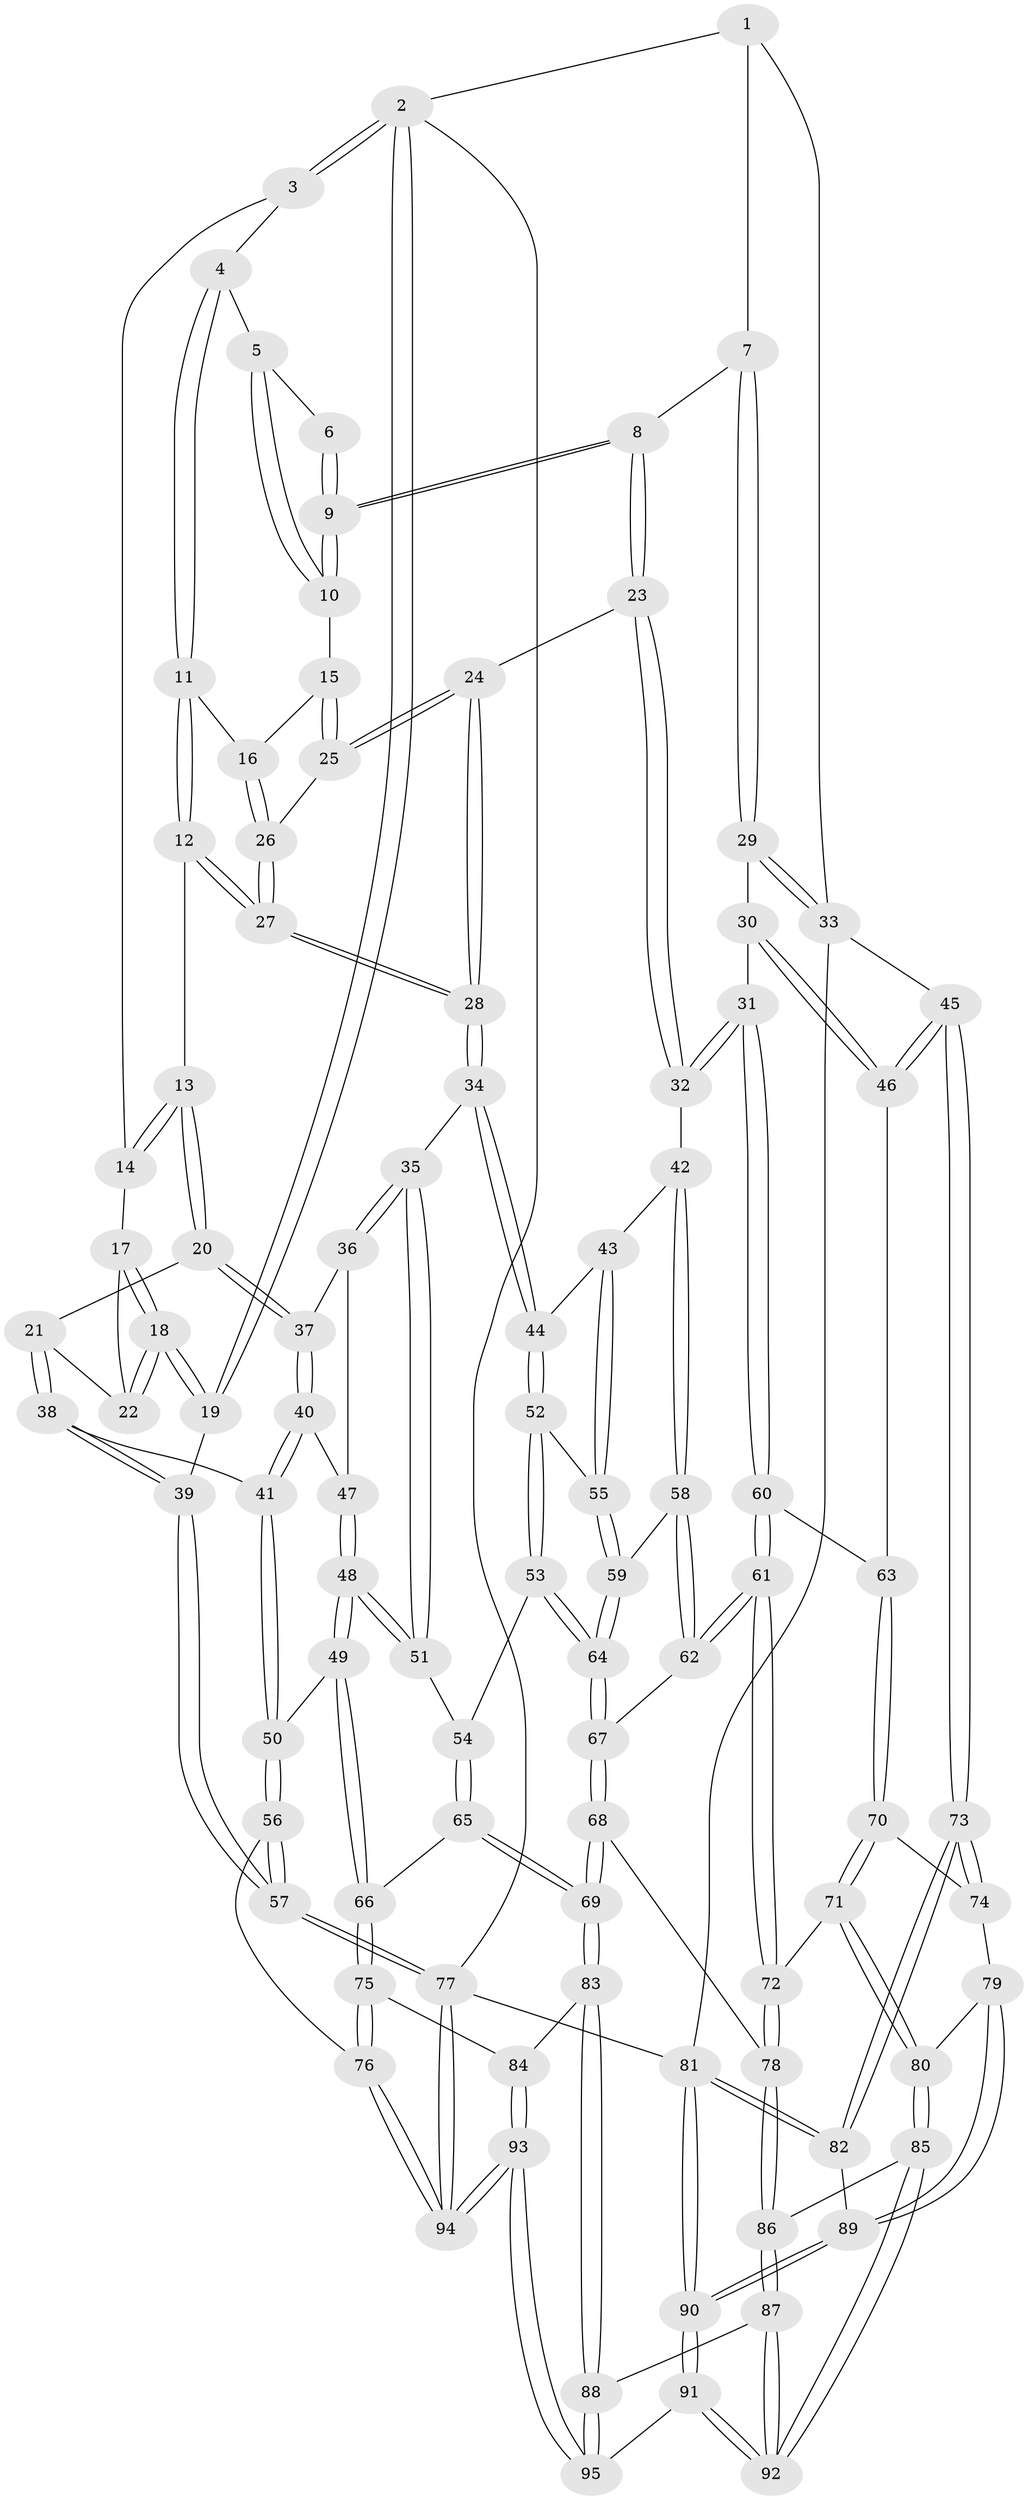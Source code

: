 // Generated by graph-tools (version 1.1) at 2025/27/03/09/25 03:27:03]
// undirected, 95 vertices, 234 edges
graph export_dot {
graph [start="1"]
  node [color=gray90,style=filled];
  1 [pos="+0.9413550934924728+0"];
  2 [pos="+0+0"];
  3 [pos="+0.1303032992459174+0"];
  4 [pos="+0.42369005092340795+0"];
  5 [pos="+0.4951567824980925+0"];
  6 [pos="+0.6390667441099863+0"];
  7 [pos="+0.884904983403336+0.20696108369594568"];
  8 [pos="+0.8264823266919054+0.20608452116994155"];
  9 [pos="+0.82011512524778+0.20106848396504504"];
  10 [pos="+0.6012466250752974+0.13322357704337442"];
  11 [pos="+0.39327694877581026+0.08589995877917425"];
  12 [pos="+0.30109416462512933+0.2696719739195222"];
  13 [pos="+0.29353643225965986+0.2684792012048925"];
  14 [pos="+0.16726215449713885+0.09887219035442822"];
  15 [pos="+0.5936295634089402+0.1492028841492342"];
  16 [pos="+0.4958921544020372+0.2242218025274368"];
  17 [pos="+0.15096894552052786+0.12443472613645538"];
  18 [pos="+0+0.2411001536596816"];
  19 [pos="+0+0.23335031184443625"];
  20 [pos="+0.13662938608662906+0.32352584631895903"];
  21 [pos="+0.07013536242011548+0.30976802387864083"];
  22 [pos="+0.0446931015605974+0.29352588692311626"];
  23 [pos="+0.6831432827120792+0.3485210018992557"];
  24 [pos="+0.6485237745082754+0.33180213562322974"];
  25 [pos="+0.6082454153271964+0.2794636677506711"];
  26 [pos="+0.4864305302116499+0.2614407183852977"];
  27 [pos="+0.3961826959682733+0.37110647624827003"];
  28 [pos="+0.3985577245581234+0.3792802080018079"];
  29 [pos="+0.985838799163675+0.26394960636976406"];
  30 [pos="+0.8893336875900266+0.4153647674958816"];
  31 [pos="+0.7166922419798739+0.4985224823233956"];
  32 [pos="+0.6878959578154209+0.4857261829170347"];
  33 [pos="+1+0.2885545083404013"];
  34 [pos="+0.39874952772977457+0.4012247850609091"];
  35 [pos="+0.37839449317217233+0.4257614475676104"];
  36 [pos="+0.3408442923660219+0.4396562033897822"];
  37 [pos="+0.16018599938856481+0.3853194414417139"];
  38 [pos="+0.06557294153363866+0.468576987360701"];
  39 [pos="+0+0.5430423271301317"];
  40 [pos="+0.18405622806035227+0.4848847298100497"];
  41 [pos="+0.12014479598012774+0.5218071035999754"];
  42 [pos="+0.683769708596946+0.48780722743827126"];
  43 [pos="+0.588010302534+0.49668725272901726"];
  44 [pos="+0.516444511843828+0.4921447024383575"];
  45 [pos="+1+0.5797274796414363"];
  46 [pos="+0.924666593118539+0.5830356814377018"];
  47 [pos="+0.22250152278536414+0.49409872828877194"];
  48 [pos="+0.2523968208883525+0.6245708864408578"];
  49 [pos="+0.22926455883095515+0.6706736568766013"];
  50 [pos="+0.08287672512184559+0.6406853788310861"];
  51 [pos="+0.3576669415128805+0.567234857688551"];
  52 [pos="+0.4917032696424254+0.5917540547318353"];
  53 [pos="+0.48299733324385413+0.6053209704519512"];
  54 [pos="+0.39686008725087213+0.6179378402618394"];
  55 [pos="+0.5663896937157793+0.6229201176836253"];
  56 [pos="+0+0.6982265309023817"];
  57 [pos="+0+0.7040703760293319"];
  58 [pos="+0.6279784963673696+0.6493484847040137"];
  59 [pos="+0.5792698055251818+0.6422142769608178"];
  60 [pos="+0.7730645537392449+0.5685932859192929"];
  61 [pos="+0.6905930405988798+0.7383150815251956"];
  62 [pos="+0.6494948141176464+0.703379563093751"];
  63 [pos="+0.8653119096365092+0.6150147444314825"];
  64 [pos="+0.5059201389560868+0.6946561389070087"];
  65 [pos="+0.39482980344073326+0.6321215997902564"];
  66 [pos="+0.2687314006953561+0.7379548594723017"];
  67 [pos="+0.49683043352612255+0.7383226275064992"];
  68 [pos="+0.47401340841595+0.771944554516355"];
  69 [pos="+0.45957513470540706+0.7844117439665638"];
  70 [pos="+0.8611923939797356+0.7253696078095426"];
  71 [pos="+0.7213871531796404+0.7673246459670139"];
  72 [pos="+0.7002675471672996+0.7606506342161091"];
  73 [pos="+1+0.8885284708866447"];
  74 [pos="+0.8690862935944932+0.7338516174738333"];
  75 [pos="+0.28310177361697+0.7890586334708924"];
  76 [pos="+0.16877540262870033+0.8674864630951423"];
  77 [pos="+0+1"];
  78 [pos="+0.6681402065838247+0.7934594774999346"];
  79 [pos="+0.8493693997633338+0.8833652521840988"];
  80 [pos="+0.7840244504805444+0.8879544304354764"];
  81 [pos="+1+1"];
  82 [pos="+1+0.9710876152895598"];
  83 [pos="+0.4274041489130867+0.8367726901801433"];
  84 [pos="+0.38993391646587205+0.8358149637794112"];
  85 [pos="+0.7664459267068954+0.9113334314945022"];
  86 [pos="+0.6303143106509069+0.8795023950423017"];
  87 [pos="+0.6110882219968369+0.8995537414423498"];
  88 [pos="+0.4414344459296706+0.8547115546185191"];
  89 [pos="+0.8657756627646699+0.8937751615301491"];
  90 [pos="+0.7767743834581035+1"];
  91 [pos="+0.6889516343055982+1"];
  92 [pos="+0.6885173100357738+1"];
  93 [pos="+0.09957944263727737+1"];
  94 [pos="+0.04880797851425091+1"];
  95 [pos="+0.4914785609418367+1"];
  1 -- 2;
  1 -- 7;
  1 -- 33;
  2 -- 3;
  2 -- 3;
  2 -- 19;
  2 -- 19;
  2 -- 77;
  3 -- 4;
  3 -- 14;
  4 -- 5;
  4 -- 11;
  4 -- 11;
  5 -- 6;
  5 -- 10;
  5 -- 10;
  6 -- 9;
  6 -- 9;
  7 -- 8;
  7 -- 29;
  7 -- 29;
  8 -- 9;
  8 -- 9;
  8 -- 23;
  8 -- 23;
  9 -- 10;
  9 -- 10;
  10 -- 15;
  11 -- 12;
  11 -- 12;
  11 -- 16;
  12 -- 13;
  12 -- 27;
  12 -- 27;
  13 -- 14;
  13 -- 14;
  13 -- 20;
  13 -- 20;
  14 -- 17;
  15 -- 16;
  15 -- 25;
  15 -- 25;
  16 -- 26;
  16 -- 26;
  17 -- 18;
  17 -- 18;
  17 -- 22;
  18 -- 19;
  18 -- 19;
  18 -- 22;
  18 -- 22;
  19 -- 39;
  20 -- 21;
  20 -- 37;
  20 -- 37;
  21 -- 22;
  21 -- 38;
  21 -- 38;
  23 -- 24;
  23 -- 32;
  23 -- 32;
  24 -- 25;
  24 -- 25;
  24 -- 28;
  24 -- 28;
  25 -- 26;
  26 -- 27;
  26 -- 27;
  27 -- 28;
  27 -- 28;
  28 -- 34;
  28 -- 34;
  29 -- 30;
  29 -- 33;
  29 -- 33;
  30 -- 31;
  30 -- 46;
  30 -- 46;
  31 -- 32;
  31 -- 32;
  31 -- 60;
  31 -- 60;
  32 -- 42;
  33 -- 45;
  33 -- 81;
  34 -- 35;
  34 -- 44;
  34 -- 44;
  35 -- 36;
  35 -- 36;
  35 -- 51;
  35 -- 51;
  36 -- 37;
  36 -- 47;
  37 -- 40;
  37 -- 40;
  38 -- 39;
  38 -- 39;
  38 -- 41;
  39 -- 57;
  39 -- 57;
  40 -- 41;
  40 -- 41;
  40 -- 47;
  41 -- 50;
  41 -- 50;
  42 -- 43;
  42 -- 58;
  42 -- 58;
  43 -- 44;
  43 -- 55;
  43 -- 55;
  44 -- 52;
  44 -- 52;
  45 -- 46;
  45 -- 46;
  45 -- 73;
  45 -- 73;
  46 -- 63;
  47 -- 48;
  47 -- 48;
  48 -- 49;
  48 -- 49;
  48 -- 51;
  48 -- 51;
  49 -- 50;
  49 -- 66;
  49 -- 66;
  50 -- 56;
  50 -- 56;
  51 -- 54;
  52 -- 53;
  52 -- 53;
  52 -- 55;
  53 -- 54;
  53 -- 64;
  53 -- 64;
  54 -- 65;
  54 -- 65;
  55 -- 59;
  55 -- 59;
  56 -- 57;
  56 -- 57;
  56 -- 76;
  57 -- 77;
  57 -- 77;
  58 -- 59;
  58 -- 62;
  58 -- 62;
  59 -- 64;
  59 -- 64;
  60 -- 61;
  60 -- 61;
  60 -- 63;
  61 -- 62;
  61 -- 62;
  61 -- 72;
  61 -- 72;
  62 -- 67;
  63 -- 70;
  63 -- 70;
  64 -- 67;
  64 -- 67;
  65 -- 66;
  65 -- 69;
  65 -- 69;
  66 -- 75;
  66 -- 75;
  67 -- 68;
  67 -- 68;
  68 -- 69;
  68 -- 69;
  68 -- 78;
  69 -- 83;
  69 -- 83;
  70 -- 71;
  70 -- 71;
  70 -- 74;
  71 -- 72;
  71 -- 80;
  71 -- 80;
  72 -- 78;
  72 -- 78;
  73 -- 74;
  73 -- 74;
  73 -- 82;
  73 -- 82;
  74 -- 79;
  75 -- 76;
  75 -- 76;
  75 -- 84;
  76 -- 94;
  76 -- 94;
  77 -- 94;
  77 -- 94;
  77 -- 81;
  78 -- 86;
  78 -- 86;
  79 -- 80;
  79 -- 89;
  79 -- 89;
  80 -- 85;
  80 -- 85;
  81 -- 82;
  81 -- 82;
  81 -- 90;
  81 -- 90;
  82 -- 89;
  83 -- 84;
  83 -- 88;
  83 -- 88;
  84 -- 93;
  84 -- 93;
  85 -- 86;
  85 -- 92;
  85 -- 92;
  86 -- 87;
  86 -- 87;
  87 -- 88;
  87 -- 92;
  87 -- 92;
  88 -- 95;
  88 -- 95;
  89 -- 90;
  89 -- 90;
  90 -- 91;
  90 -- 91;
  91 -- 92;
  91 -- 92;
  91 -- 95;
  93 -- 94;
  93 -- 94;
  93 -- 95;
  93 -- 95;
}

